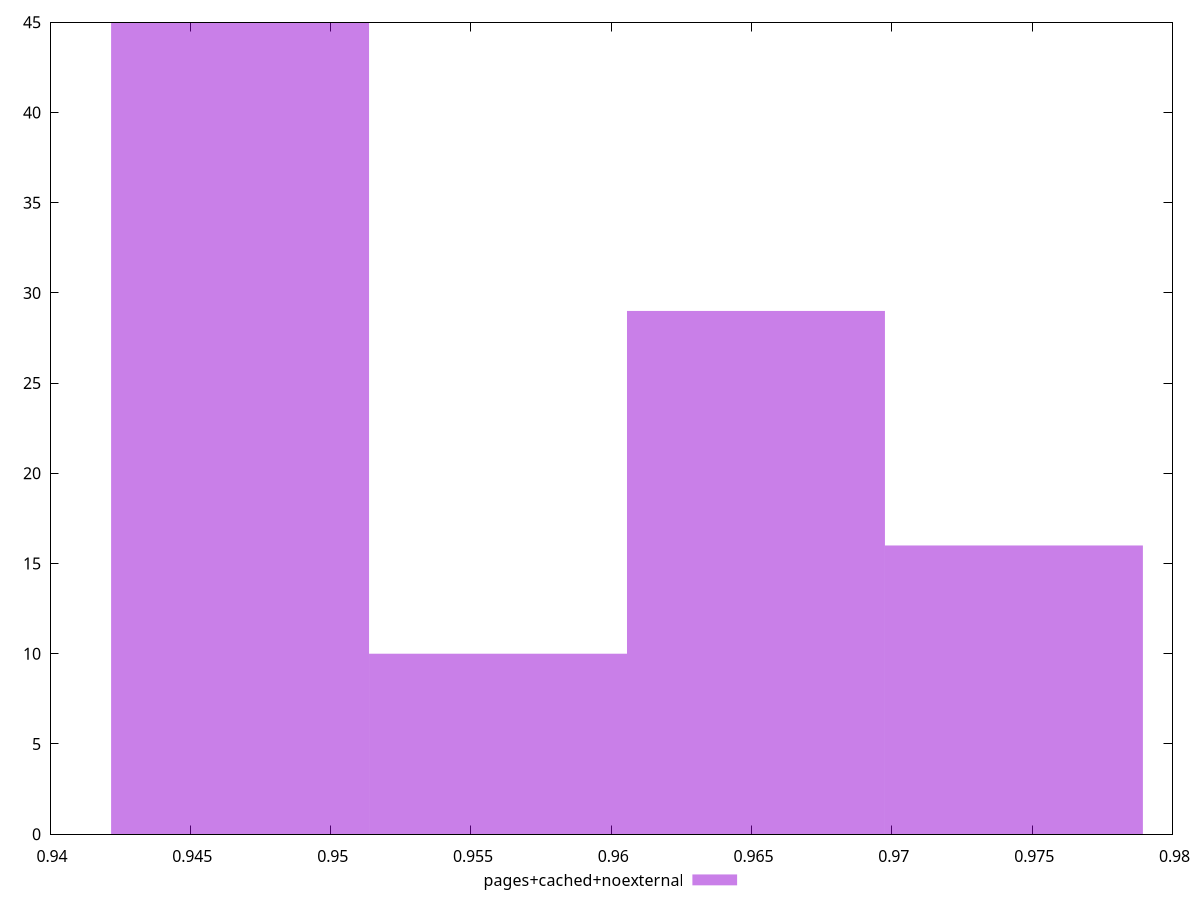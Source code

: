 $_pagesCachedNoexternal <<EOF
0.9743490309282107 16
0.9651570589383219 29
0.9467731149585444 45
0.9559650869484332 10
EOF
set key outside below
set terminal pngcairo
set output "report_00006_2020-11-02T20-21-41.718Z/first-contentful-paint/pages+cached+noexternal//hist.png"
set yrange [0:45]
set boxwidth 0.00919197198988878
set style fill transparent solid 0.5 noborder
plot $_pagesCachedNoexternal title "pages+cached+noexternal" with boxes ,